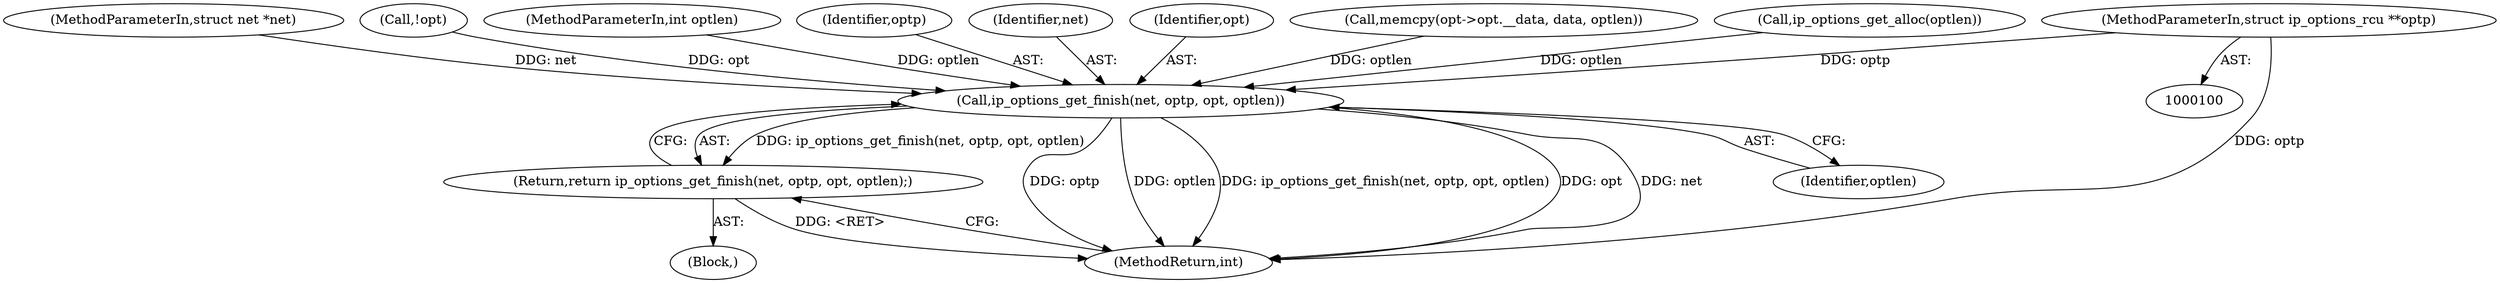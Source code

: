 digraph "0_linux_f6d8bd051c391c1c0458a30b2a7abcd939329259_17@pointer" {
"1000102" [label="(MethodParameterIn,struct ip_options_rcu **optp)"];
"1000128" [label="(Call,ip_options_get_finish(net, optp, opt, optlen))"];
"1000127" [label="(Return,return ip_options_get_finish(net, optp, opt, optlen);)"];
"1000105" [label="(Block,)"];
"1000101" [label="(MethodParameterIn,struct net *net)"];
"1000128" [label="(Call,ip_options_get_finish(net, optp, opt, optlen))"];
"1000133" [label="(MethodReturn,int)"];
"1000112" [label="(Call,!opt)"];
"1000127" [label="(Return,return ip_options_get_finish(net, optp, opt, optlen);)"];
"1000104" [label="(MethodParameterIn,int optlen)"];
"1000130" [label="(Identifier,optp)"];
"1000129" [label="(Identifier,net)"];
"1000131" [label="(Identifier,opt)"];
"1000119" [label="(Call,memcpy(opt->opt.__data, data, optlen))"];
"1000132" [label="(Identifier,optlen)"];
"1000109" [label="(Call,ip_options_get_alloc(optlen))"];
"1000102" [label="(MethodParameterIn,struct ip_options_rcu **optp)"];
"1000102" -> "1000100"  [label="AST: "];
"1000102" -> "1000133"  [label="DDG: optp"];
"1000102" -> "1000128"  [label="DDG: optp"];
"1000128" -> "1000127"  [label="AST: "];
"1000128" -> "1000132"  [label="CFG: "];
"1000129" -> "1000128"  [label="AST: "];
"1000130" -> "1000128"  [label="AST: "];
"1000131" -> "1000128"  [label="AST: "];
"1000132" -> "1000128"  [label="AST: "];
"1000127" -> "1000128"  [label="CFG: "];
"1000128" -> "1000133"  [label="DDG: optp"];
"1000128" -> "1000133"  [label="DDG: optlen"];
"1000128" -> "1000133"  [label="DDG: ip_options_get_finish(net, optp, opt, optlen)"];
"1000128" -> "1000133"  [label="DDG: opt"];
"1000128" -> "1000133"  [label="DDG: net"];
"1000128" -> "1000127"  [label="DDG: ip_options_get_finish(net, optp, opt, optlen)"];
"1000101" -> "1000128"  [label="DDG: net"];
"1000112" -> "1000128"  [label="DDG: opt"];
"1000119" -> "1000128"  [label="DDG: optlen"];
"1000109" -> "1000128"  [label="DDG: optlen"];
"1000104" -> "1000128"  [label="DDG: optlen"];
"1000127" -> "1000105"  [label="AST: "];
"1000133" -> "1000127"  [label="CFG: "];
"1000127" -> "1000133"  [label="DDG: <RET>"];
}
